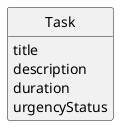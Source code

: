 @startuml
skinparam monochrome true
skinparam packageStyle rectangle
skinparam shadowing false

'left to right direction


hide circle
hide methods


class Task
 {
    title
    description
    duration
    urgencyStatus
}

@enduml